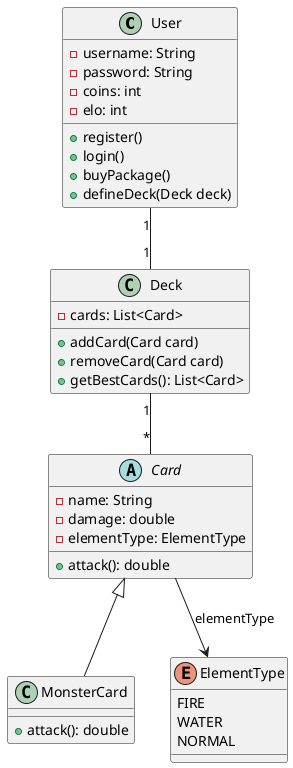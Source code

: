 @startuml
class User {
  - username: String
  - password: String
  - coins: int
  - elo: int
  + register()
  + login()
  + buyPackage()
  + defineDeck(Deck deck)
}

class Deck {
  - cards: List<Card>
  + addCard(Card card)
  + removeCard(Card card)
  + getBestCards(): List<Card>
}

abstract class Card {
  - name: String
  - damage: double
  - elementType: ElementType
  + attack(): double
}

class MonsterCard {
  + attack(): double
}

enum ElementType {
  FIRE
  WATER
  NORMAL
}

User "1" -- "1" Deck
Deck "1" -- "*" Card
Card <|-- MonsterCard
Card --> ElementType : elementType
@enduml
